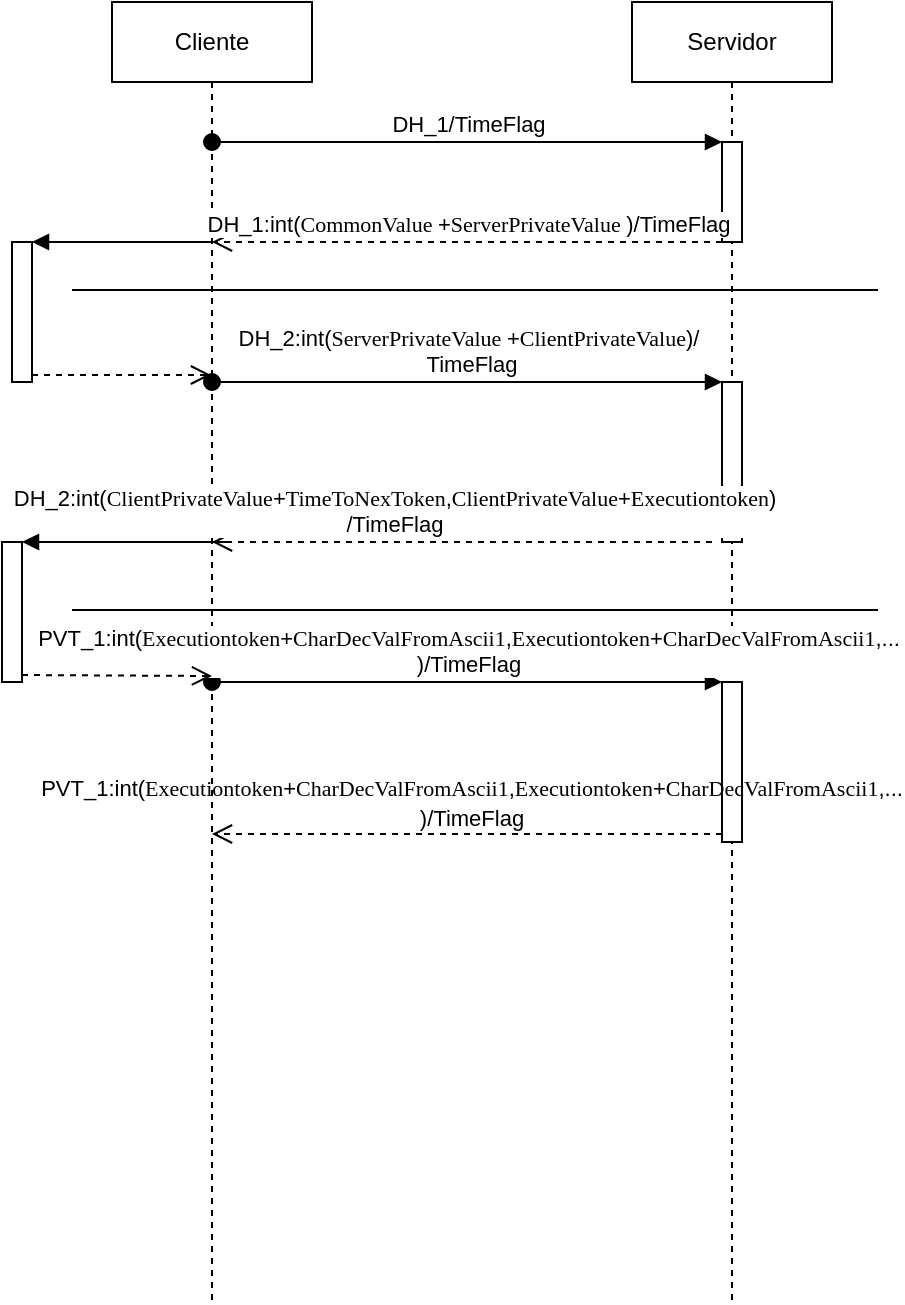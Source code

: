 <mxfile version="14.4.3" type="device"><diagram id="LQ0ZSHwfPZ2uWBqIS07B" name="Página-1"><mxGraphModel dx="1413" dy="855" grid="1" gridSize="10" guides="1" tooltips="1" connect="1" arrows="1" fold="1" page="1" pageScale="1" pageWidth="827" pageHeight="1169" math="0" shadow="0"><root><mxCell id="0"/><mxCell id="1" parent="0"/><mxCell id="sMqyEwBvZESjZrlVMiYV-46" value="Cliente" style="shape=umlLifeline;perimeter=lifelinePerimeter;whiteSpace=wrap;html=1;container=1;collapsible=0;recursiveResize=0;outlineConnect=0;" parent="1" vertex="1"><mxGeometry x="660" y="40" width="100" height="650" as="geometry"/></mxCell><mxCell id="sMqyEwBvZESjZrlVMiYV-47" value="Servidor" style="shape=umlLifeline;perimeter=lifelinePerimeter;whiteSpace=wrap;html=1;container=1;collapsible=0;recursiveResize=0;outlineConnect=0;" parent="1" vertex="1"><mxGeometry x="920" y="40" width="100" height="650" as="geometry"/></mxCell><mxCell id="sMqyEwBvZESjZrlVMiYV-48" value="" style="html=1;points=[];perimeter=orthogonalPerimeter;" parent="sMqyEwBvZESjZrlVMiYV-47" vertex="1"><mxGeometry x="45" y="70" width="10" height="50" as="geometry"/></mxCell><mxCell id="sMqyEwBvZESjZrlVMiYV-55" value="" style="html=1;points=[];perimeter=orthogonalPerimeter;" parent="sMqyEwBvZESjZrlVMiYV-47" vertex="1"><mxGeometry x="45" y="190" width="10" height="80" as="geometry"/></mxCell><mxCell id="YIgmIUjXig1LBUirPXCT-4" value="" style="html=1;points=[];perimeter=orthogonalPerimeter;" parent="sMqyEwBvZESjZrlVMiYV-47" vertex="1"><mxGeometry x="45" y="340" width="10" height="80" as="geometry"/></mxCell><mxCell id="sMqyEwBvZESjZrlVMiYV-49" value="DH_1/TimeFlag" style="html=1;verticalAlign=bottom;startArrow=oval;endArrow=block;startSize=8;" parent="1" source="sMqyEwBvZESjZrlVMiYV-46" target="sMqyEwBvZESjZrlVMiYV-48" edge="1"><mxGeometry relative="1" as="geometry"><mxPoint x="905" y="110" as="sourcePoint"/><Array as="points"><mxPoint x="840" y="110"/></Array></mxGeometry></mxCell><mxCell id="sMqyEwBvZESjZrlVMiYV-52" value="DH_1:int(&lt;span style=&quot;font-family: &amp;#34;calibri&amp;#34;&quot;&gt;CommonValue&amp;nbsp;&lt;/span&gt;+&lt;span style=&quot;font-family: &amp;#34;calibri&amp;#34;&quot;&gt;ServerPrivateValue&amp;nbsp;&lt;/span&gt;)/TimeFlag" style="html=1;verticalAlign=bottom;endArrow=open;dashed=1;endSize=8;" parent="1" source="sMqyEwBvZESjZrlVMiYV-48" target="sMqyEwBvZESjZrlVMiYV-46" edge="1"><mxGeometry relative="1" as="geometry"><mxPoint x="890" y="160" as="sourcePoint"/><mxPoint x="810" y="160" as="targetPoint"/><Array as="points"><mxPoint x="870" y="160"/></Array></mxGeometry></mxCell><mxCell id="sMqyEwBvZESjZrlVMiYV-54" value="" style="line;strokeWidth=1;fillColor=none;align=left;verticalAlign=middle;spacingTop=-1;spacingLeft=3;spacingRight=3;rotatable=0;labelPosition=right;points=[];portConstraint=eastwest;" parent="1" vertex="1"><mxGeometry x="640" y="180" width="403" height="8" as="geometry"/></mxCell><mxCell id="sMqyEwBvZESjZrlVMiYV-56" value="DH_2:int(&lt;span style=&quot;font-family: &amp;#34;calibri&amp;#34;&quot;&gt;ServerPrivateValue&amp;nbsp;&lt;/span&gt;+&lt;span style=&quot;font-family: &amp;#34;calibri&amp;#34;&quot;&gt;ClientPrivateValue&lt;/span&gt;)/&lt;br&gt;&amp;nbsp;TimeFlag" style="html=1;verticalAlign=bottom;startArrow=oval;endArrow=block;startSize=8;" parent="1" source="sMqyEwBvZESjZrlVMiYV-46" target="sMqyEwBvZESjZrlVMiYV-55" edge="1"><mxGeometry relative="1" as="geometry"><mxPoint x="905" y="230" as="sourcePoint"/><Array as="points"><mxPoint x="880" y="230"/></Array></mxGeometry></mxCell><mxCell id="sMqyEwBvZESjZrlVMiYV-57" value="DH_2:int(&lt;span style=&quot;font-family: &amp;#34;calibri&amp;#34;&quot;&gt;ClientPrivateValue&lt;/span&gt;+&lt;span style=&quot;font-family: &amp;#34;calibri&amp;#34;&quot;&gt;TimeToNexToken&lt;/span&gt;,&lt;span style=&quot;font-family: &amp;#34;calibri&amp;#34;&quot;&gt;ClientPrivateValue&lt;/span&gt;+&lt;span style=&quot;font-family: &amp;#34;calibri&amp;#34;&quot;&gt;Executiontoken&lt;/span&gt;)&lt;br&gt;/TimeFlag" style="html=1;verticalAlign=bottom;endArrow=open;dashed=1;endSize=8;" parent="1" target="sMqyEwBvZESjZrlVMiYV-46" edge="1"><mxGeometry x="0.277" relative="1" as="geometry"><mxPoint x="960" y="310" as="sourcePoint"/><mxPoint x="880" y="310" as="targetPoint"/><mxPoint as="offset"/></mxGeometry></mxCell><mxCell id="sMqyEwBvZESjZrlVMiYV-58" value="" style="line;strokeWidth=1;fillColor=none;align=left;verticalAlign=middle;spacingTop=-1;spacingLeft=3;spacingRight=3;rotatable=0;labelPosition=right;points=[];portConstraint=eastwest;" parent="1" vertex="1"><mxGeometry x="640" y="340" width="403" height="8" as="geometry"/></mxCell><mxCell id="sMqyEwBvZESjZrlVMiYV-60" value="PVT_1:int(&lt;span style=&quot;font-family: &amp;#34;calibri&amp;#34;&quot;&gt;Executiontoken&lt;/span&gt;+&lt;span style=&quot;font-family: &amp;#34;calibri&amp;#34;&quot;&gt;CharDecValFromAscii1&lt;/span&gt;,&lt;span style=&quot;font-family: &amp;#34;calibri&amp;#34;&quot;&gt;Executiontoken&lt;/span&gt;+&lt;span style=&quot;font-family: &amp;#34;calibri&amp;#34;&quot;&gt;CharDecValFromAscii1&lt;/span&gt;,...&lt;br&gt;)/TimeFlag" style="html=1;verticalAlign=bottom;startArrow=oval;endArrow=block;startSize=8;" parent="1" source="sMqyEwBvZESjZrlVMiYV-46" edge="1"><mxGeometry relative="1" as="geometry"><mxPoint x="905" y="380" as="sourcePoint"/><mxPoint x="965" y="380" as="targetPoint"/></mxGeometry></mxCell><mxCell id="dGzHPxIqxB4620Pg5YEI-4" value="" style="html=1;points=[];perimeter=orthogonalPerimeter;" parent="1" vertex="1"><mxGeometry x="610" y="160" width="10" height="70" as="geometry"/></mxCell><mxCell id="dGzHPxIqxB4620Pg5YEI-5" value="" style="html=1;verticalAlign=bottom;endArrow=block;entryX=1;entryY=0;" parent="1" target="dGzHPxIqxB4620Pg5YEI-4" edge="1"><mxGeometry relative="1" as="geometry"><mxPoint x="710" y="160" as="sourcePoint"/></mxGeometry></mxCell><mxCell id="dGzHPxIqxB4620Pg5YEI-6" value="" style="html=1;verticalAlign=bottom;endArrow=open;dashed=1;endSize=8;exitX=1;exitY=0.95;" parent="1" source="dGzHPxIqxB4620Pg5YEI-4" target="sMqyEwBvZESjZrlVMiYV-46" edge="1"><mxGeometry relative="1" as="geometry"><mxPoint x="680" y="217" as="targetPoint"/></mxGeometry></mxCell><mxCell id="dGzHPxIqxB4620Pg5YEI-10" value="" style="html=1;points=[];perimeter=orthogonalPerimeter;" parent="1" vertex="1"><mxGeometry x="605" y="310" width="10" height="70" as="geometry"/></mxCell><mxCell id="dGzHPxIqxB4620Pg5YEI-11" value="" style="html=1;verticalAlign=bottom;endArrow=block;entryX=1;entryY=0;" parent="1" target="dGzHPxIqxB4620Pg5YEI-10" edge="1"><mxGeometry relative="1" as="geometry"><mxPoint x="720" y="310" as="sourcePoint"/></mxGeometry></mxCell><mxCell id="dGzHPxIqxB4620Pg5YEI-12" value="" style="html=1;verticalAlign=bottom;endArrow=open;dashed=1;endSize=8;exitX=1;exitY=0.95;" parent="1" source="dGzHPxIqxB4620Pg5YEI-10" edge="1"><mxGeometry relative="1" as="geometry"><mxPoint x="710" y="377" as="targetPoint"/></mxGeometry></mxCell><mxCell id="YIgmIUjXig1LBUirPXCT-6" value="" style="html=1;verticalAlign=bottom;endArrow=open;dashed=1;endSize=8;exitX=0;exitY=0.95;" parent="1" source="YIgmIUjXig1LBUirPXCT-4" target="sMqyEwBvZESjZrlVMiYV-46" edge="1"><mxGeometry relative="1" as="geometry"><mxPoint x="895" y="456" as="targetPoint"/></mxGeometry></mxCell><mxCell id="S8l2mW_EWaFJMrWwJinz-5" value="&lt;span style=&quot;font-size: 11px ; background-color: rgb(255 , 255 , 255)&quot;&gt;PVT_1:int(&lt;/span&gt;&lt;span style=&quot;font-size: 11px ; font-family: &amp;#34;calibri&amp;#34;&quot;&gt;Executiontoken&lt;/span&gt;&lt;span style=&quot;font-size: 11px ; background-color: rgb(255 , 255 , 255)&quot;&gt;+&lt;/span&gt;&lt;span style=&quot;font-size: 11px ; font-family: &amp;#34;calibri&amp;#34;&quot;&gt;CharDecValFromAscii1&lt;/span&gt;&lt;span style=&quot;font-size: 11px ; background-color: rgb(255 , 255 , 255)&quot;&gt;,&lt;/span&gt;&lt;span style=&quot;font-size: 11px ; font-family: &amp;#34;calibri&amp;#34;&quot;&gt;Executiontoken&lt;/span&gt;&lt;span style=&quot;font-size: 11px ; background-color: rgb(255 , 255 , 255)&quot;&gt;+&lt;/span&gt;&lt;span style=&quot;font-size: 11px ; font-family: &amp;#34;calibri&amp;#34;&quot;&gt;CharDecValFromAscii1&lt;/span&gt;&lt;span style=&quot;font-size: 11px ; background-color: rgb(255 , 255 , 255)&quot;&gt;,...&lt;/span&gt;&lt;br style=&quot;font-size: 11px&quot;&gt;&lt;span style=&quot;font-size: 11px ; background-color: rgb(255 , 255 , 255)&quot;&gt;)/TimeFlag&lt;/span&gt;" style="text;html=1;strokeColor=none;fillColor=none;align=center;verticalAlign=middle;whiteSpace=wrap;rounded=0;" parent="1" vertex="1"><mxGeometry x="820" y="430" width="40" height="20" as="geometry"/></mxCell></root></mxGraphModel></diagram></mxfile>
